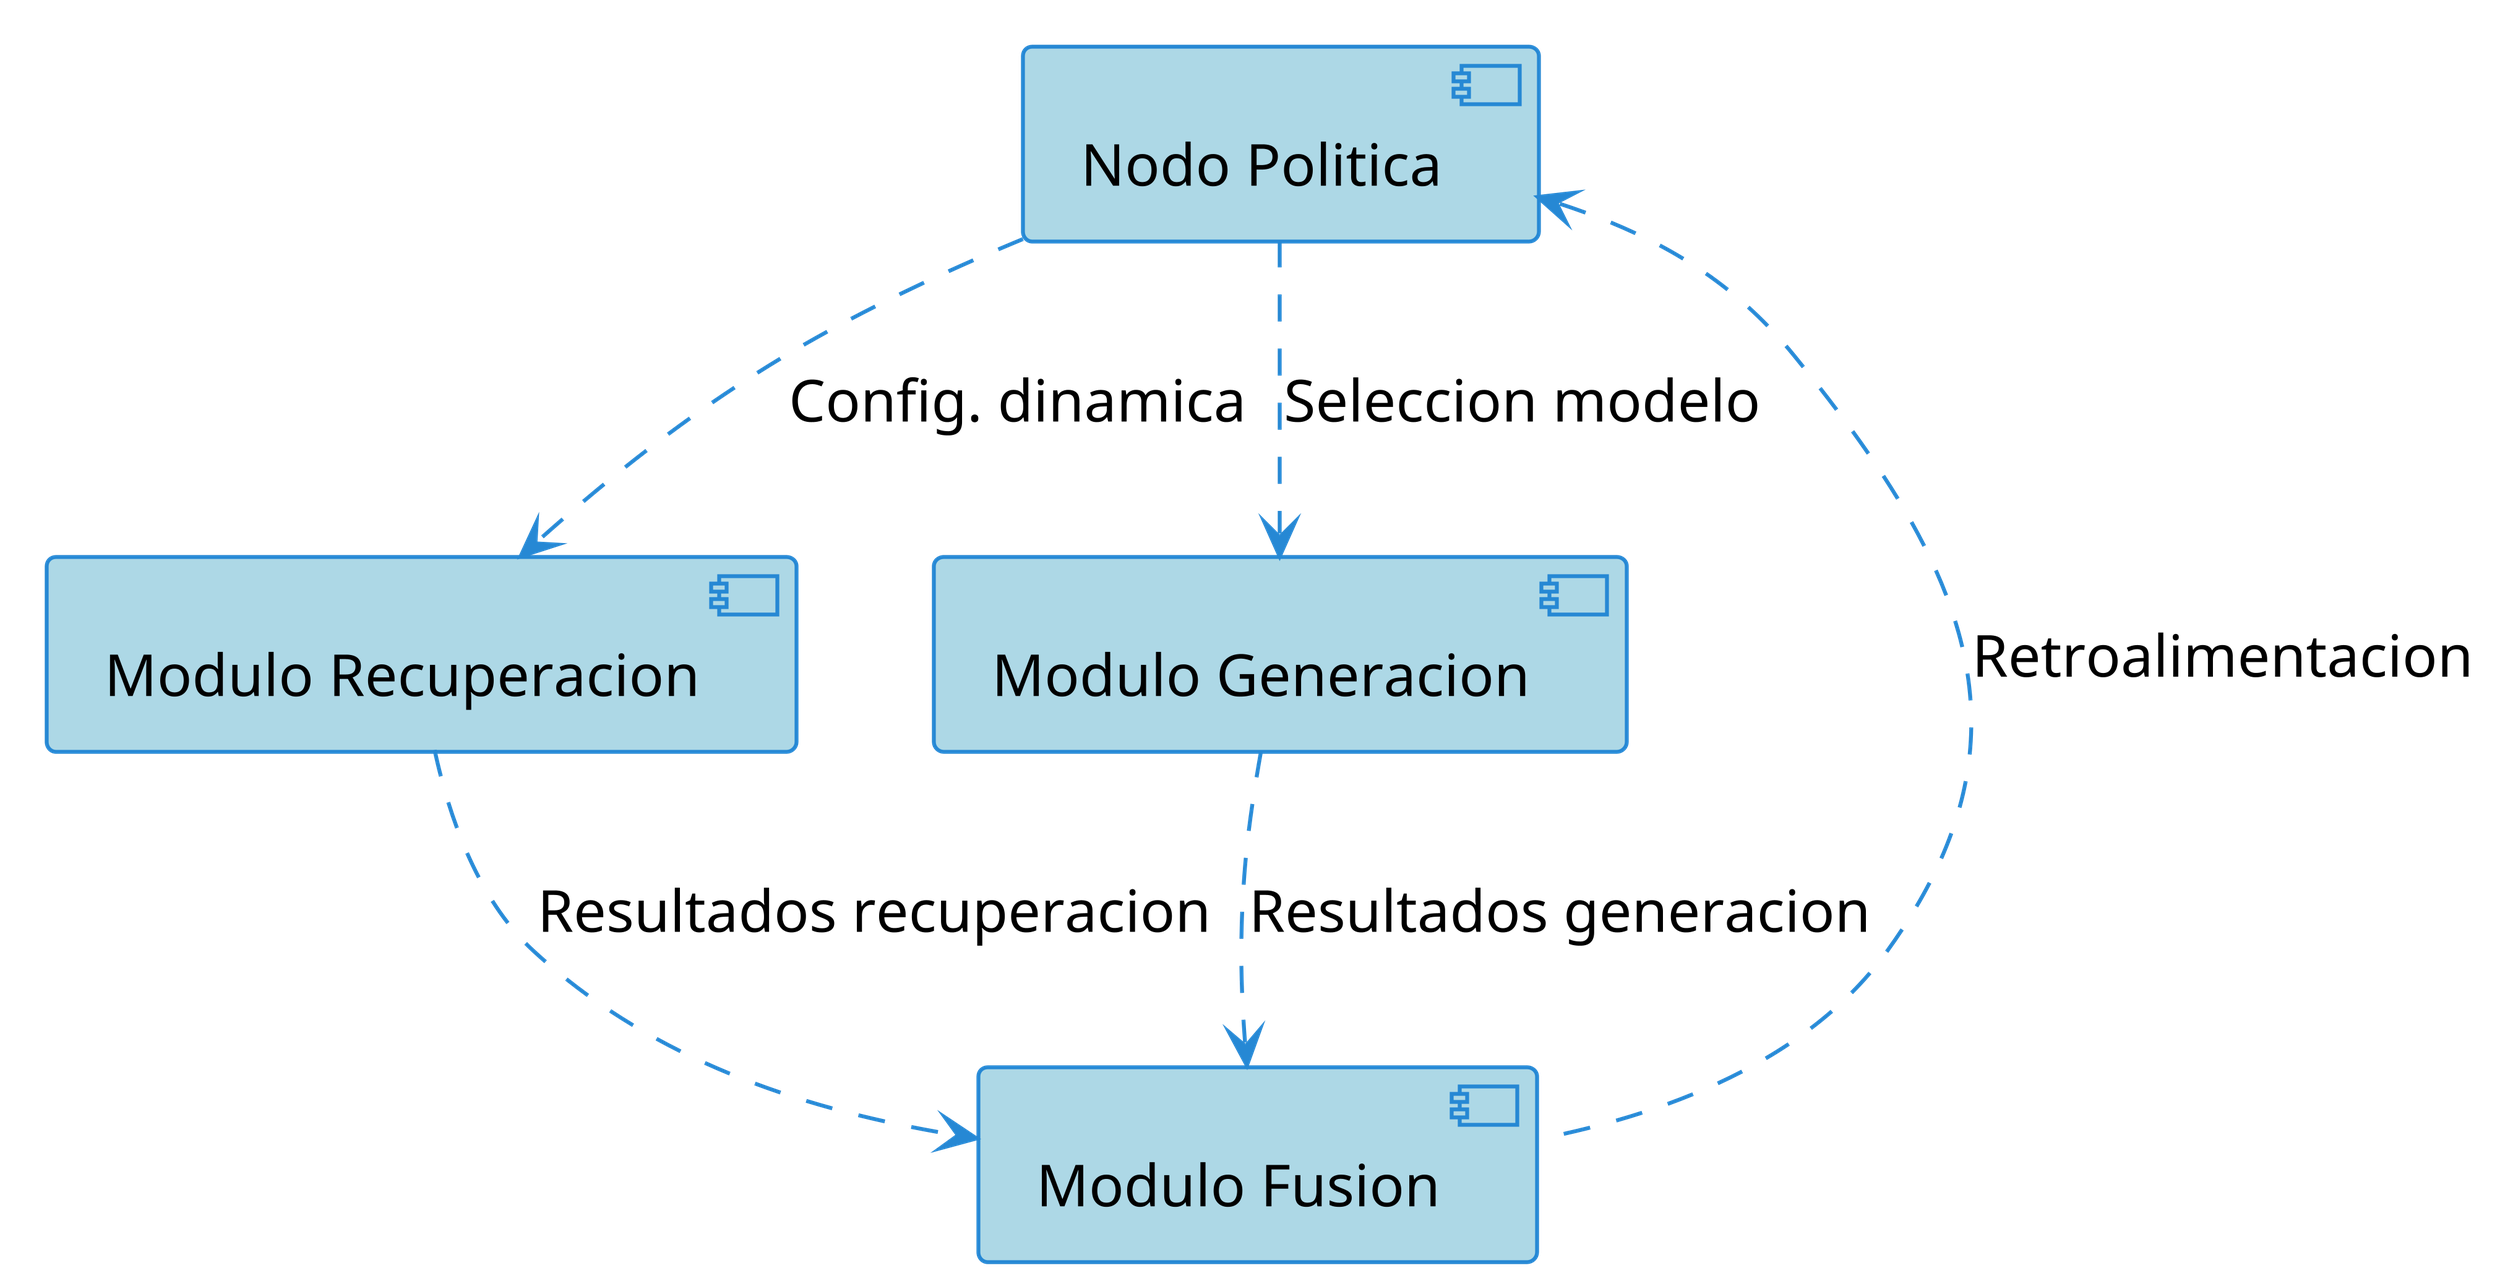 @startuml 
' Mejora la legibilidad y la calidad de la imagen para documentos.
!theme plain
skinparam {
    dpi 600
    shadowing false
    backgroundColor transparent
    defaultFontName "Arial"
    defaultFontSize 15

    component {
        backgroundColor #add8e6
        borderColor #2688d4
    }

    arrow {
        color #2688d4
    }
}

component "Nodo Politica" as NP
component "Modulo Recuperacion" as MR 
component "Modulo Generacion" as MG
component "Modulo Fusion" as MF

NP .down.> MR : Config. dinamica
NP .down.> MG : Seleccion modelo
MR .down.> MF : Resultados recuperacion
MG .down.> MF : Resultados generacion
MF .up.> NP : Retroalimentacion

@enduml